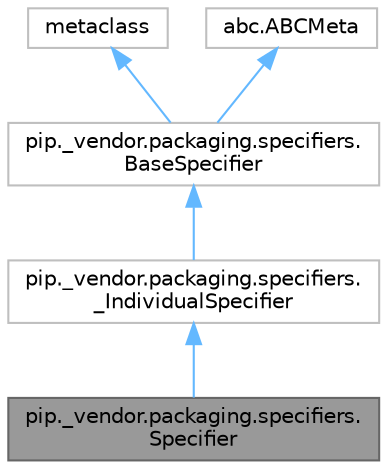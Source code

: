 digraph "pip._vendor.packaging.specifiers.Specifier"
{
 // LATEX_PDF_SIZE
  bgcolor="transparent";
  edge [fontname=Helvetica,fontsize=10,labelfontname=Helvetica,labelfontsize=10];
  node [fontname=Helvetica,fontsize=10,shape=box,height=0.2,width=0.4];
  Node1 [id="Node000001",label="pip._vendor.packaging.specifiers.\lSpecifier",height=0.2,width=0.4,color="gray40", fillcolor="grey60", style="filled", fontcolor="black",tooltip=" "];
  Node2 -> Node1 [id="edge5_Node000001_Node000002",dir="back",color="steelblue1",style="solid",tooltip=" "];
  Node2 [id="Node000002",label="pip._vendor.packaging.specifiers.\l_IndividualSpecifier",height=0.2,width=0.4,color="grey75", fillcolor="white", style="filled",URL="$d9/d84/classpip_1_1__vendor_1_1packaging_1_1specifiers_1_1__IndividualSpecifier.html",tooltip=" "];
  Node3 -> Node2 [id="edge6_Node000002_Node000003",dir="back",color="steelblue1",style="solid",tooltip=" "];
  Node3 [id="Node000003",label="pip._vendor.packaging.specifiers.\lBaseSpecifier",height=0.2,width=0.4,color="grey75", fillcolor="white", style="filled",URL="$d8/d0f/classpip_1_1__vendor_1_1packaging_1_1specifiers_1_1BaseSpecifier.html",tooltip=" "];
  Node4 -> Node3 [id="edge7_Node000003_Node000004",dir="back",color="steelblue1",style="solid",tooltip=" "];
  Node4 [id="Node000004",label="metaclass",height=0.2,width=0.4,color="grey75", fillcolor="white", style="filled",URL="$d1/d9a/classmetaclass.html",tooltip=" "];
  Node5 -> Node3 [id="edge8_Node000003_Node000005",dir="back",color="steelblue1",style="solid",tooltip=" "];
  Node5 [id="Node000005",label="abc.ABCMeta",height=0.2,width=0.4,color="grey75", fillcolor="white", style="filled",tooltip=" "];
}

